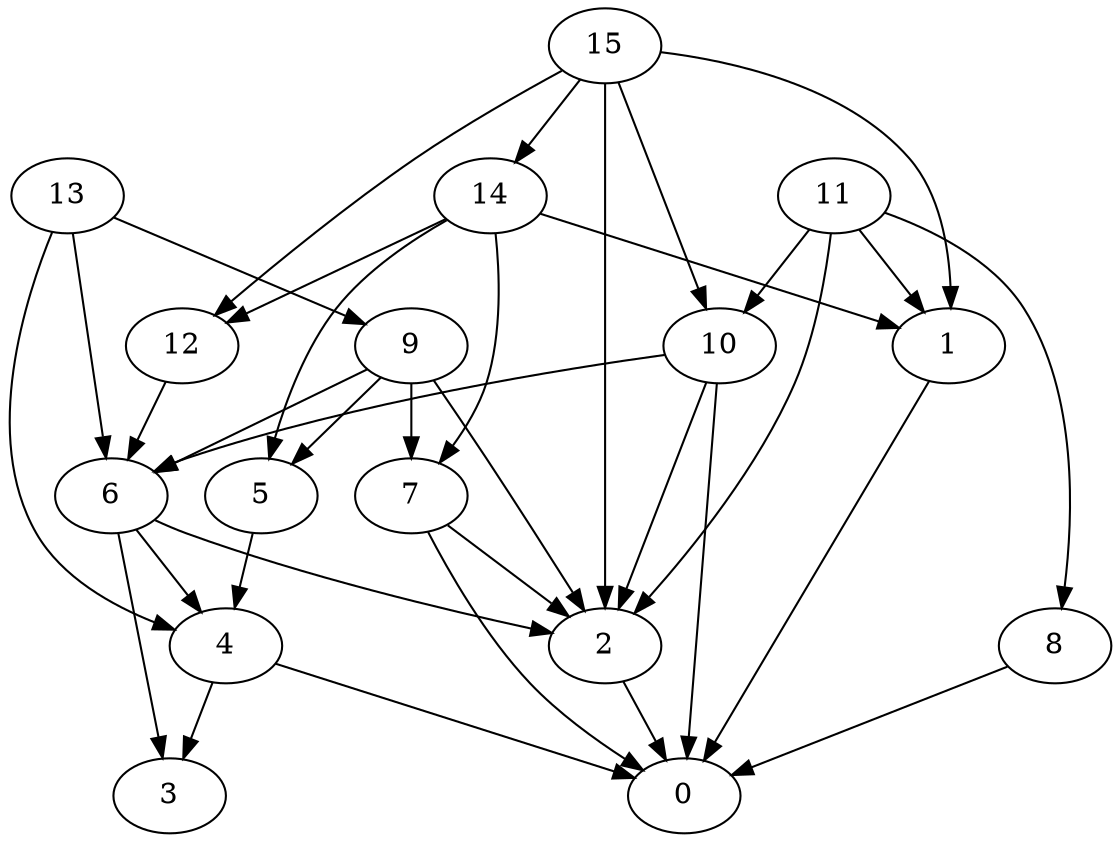 digraph "Random_Nodes_16_Density_2.19_CCR_0.10_WeightType_Random_Heterogeneous-4-2-strong" {
15 [Weight=215];
13 [Weight=150];
14 [Weight=215];
11 [Weight=107];
9 [Weight=215];
10 [Weight=215];
12 [Weight=193];
5 [Weight=172];
6 [Weight=107];
7 [Weight=107];
2 [Weight=172];
4 [Weight=64];
3 [Weight=172];
8 [Weight=86];
1 [Weight=86];
0 [Weight=64];
6 -> 2 [Weight=4];
15 -> 2 [Weight=7];
13 -> 4 [Weight=10];
14 -> 1 [Weight=10];
9 -> 2 [Weight=10];
13 -> 6 [Weight=4];
1 -> 0 [Weight=4];
5 -> 4 [Weight=3];
14 -> 12 [Weight=5];
10 -> 0 [Weight=7];
15 -> 1 [Weight=5];
9 -> 7 [Weight=2];
10 -> 6 [Weight=3];
11 -> 10 [Weight=8];
6 -> 3 [Weight=9];
6 -> 4 [Weight=9];
4 -> 3 [Weight=7];
13 -> 9 [Weight=10];
15 -> 12 [Weight=7];
15 -> 10 [Weight=10];
7 -> 0 [Weight=3];
12 -> 6 [Weight=10];
4 -> 0 [Weight=6];
14 -> 7 [Weight=3];
11 -> 2 [Weight=6];
8 -> 0 [Weight=7];
7 -> 2 [Weight=4];
11 -> 1 [Weight=10];
10 -> 2 [Weight=9];
2 -> 0 [Weight=7];
11 -> 8 [Weight=2];
9 -> 6 [Weight=10];
14 -> 5 [Weight=9];
15 -> 14 [Weight=5];
9 -> 5 [Weight=9];
}
